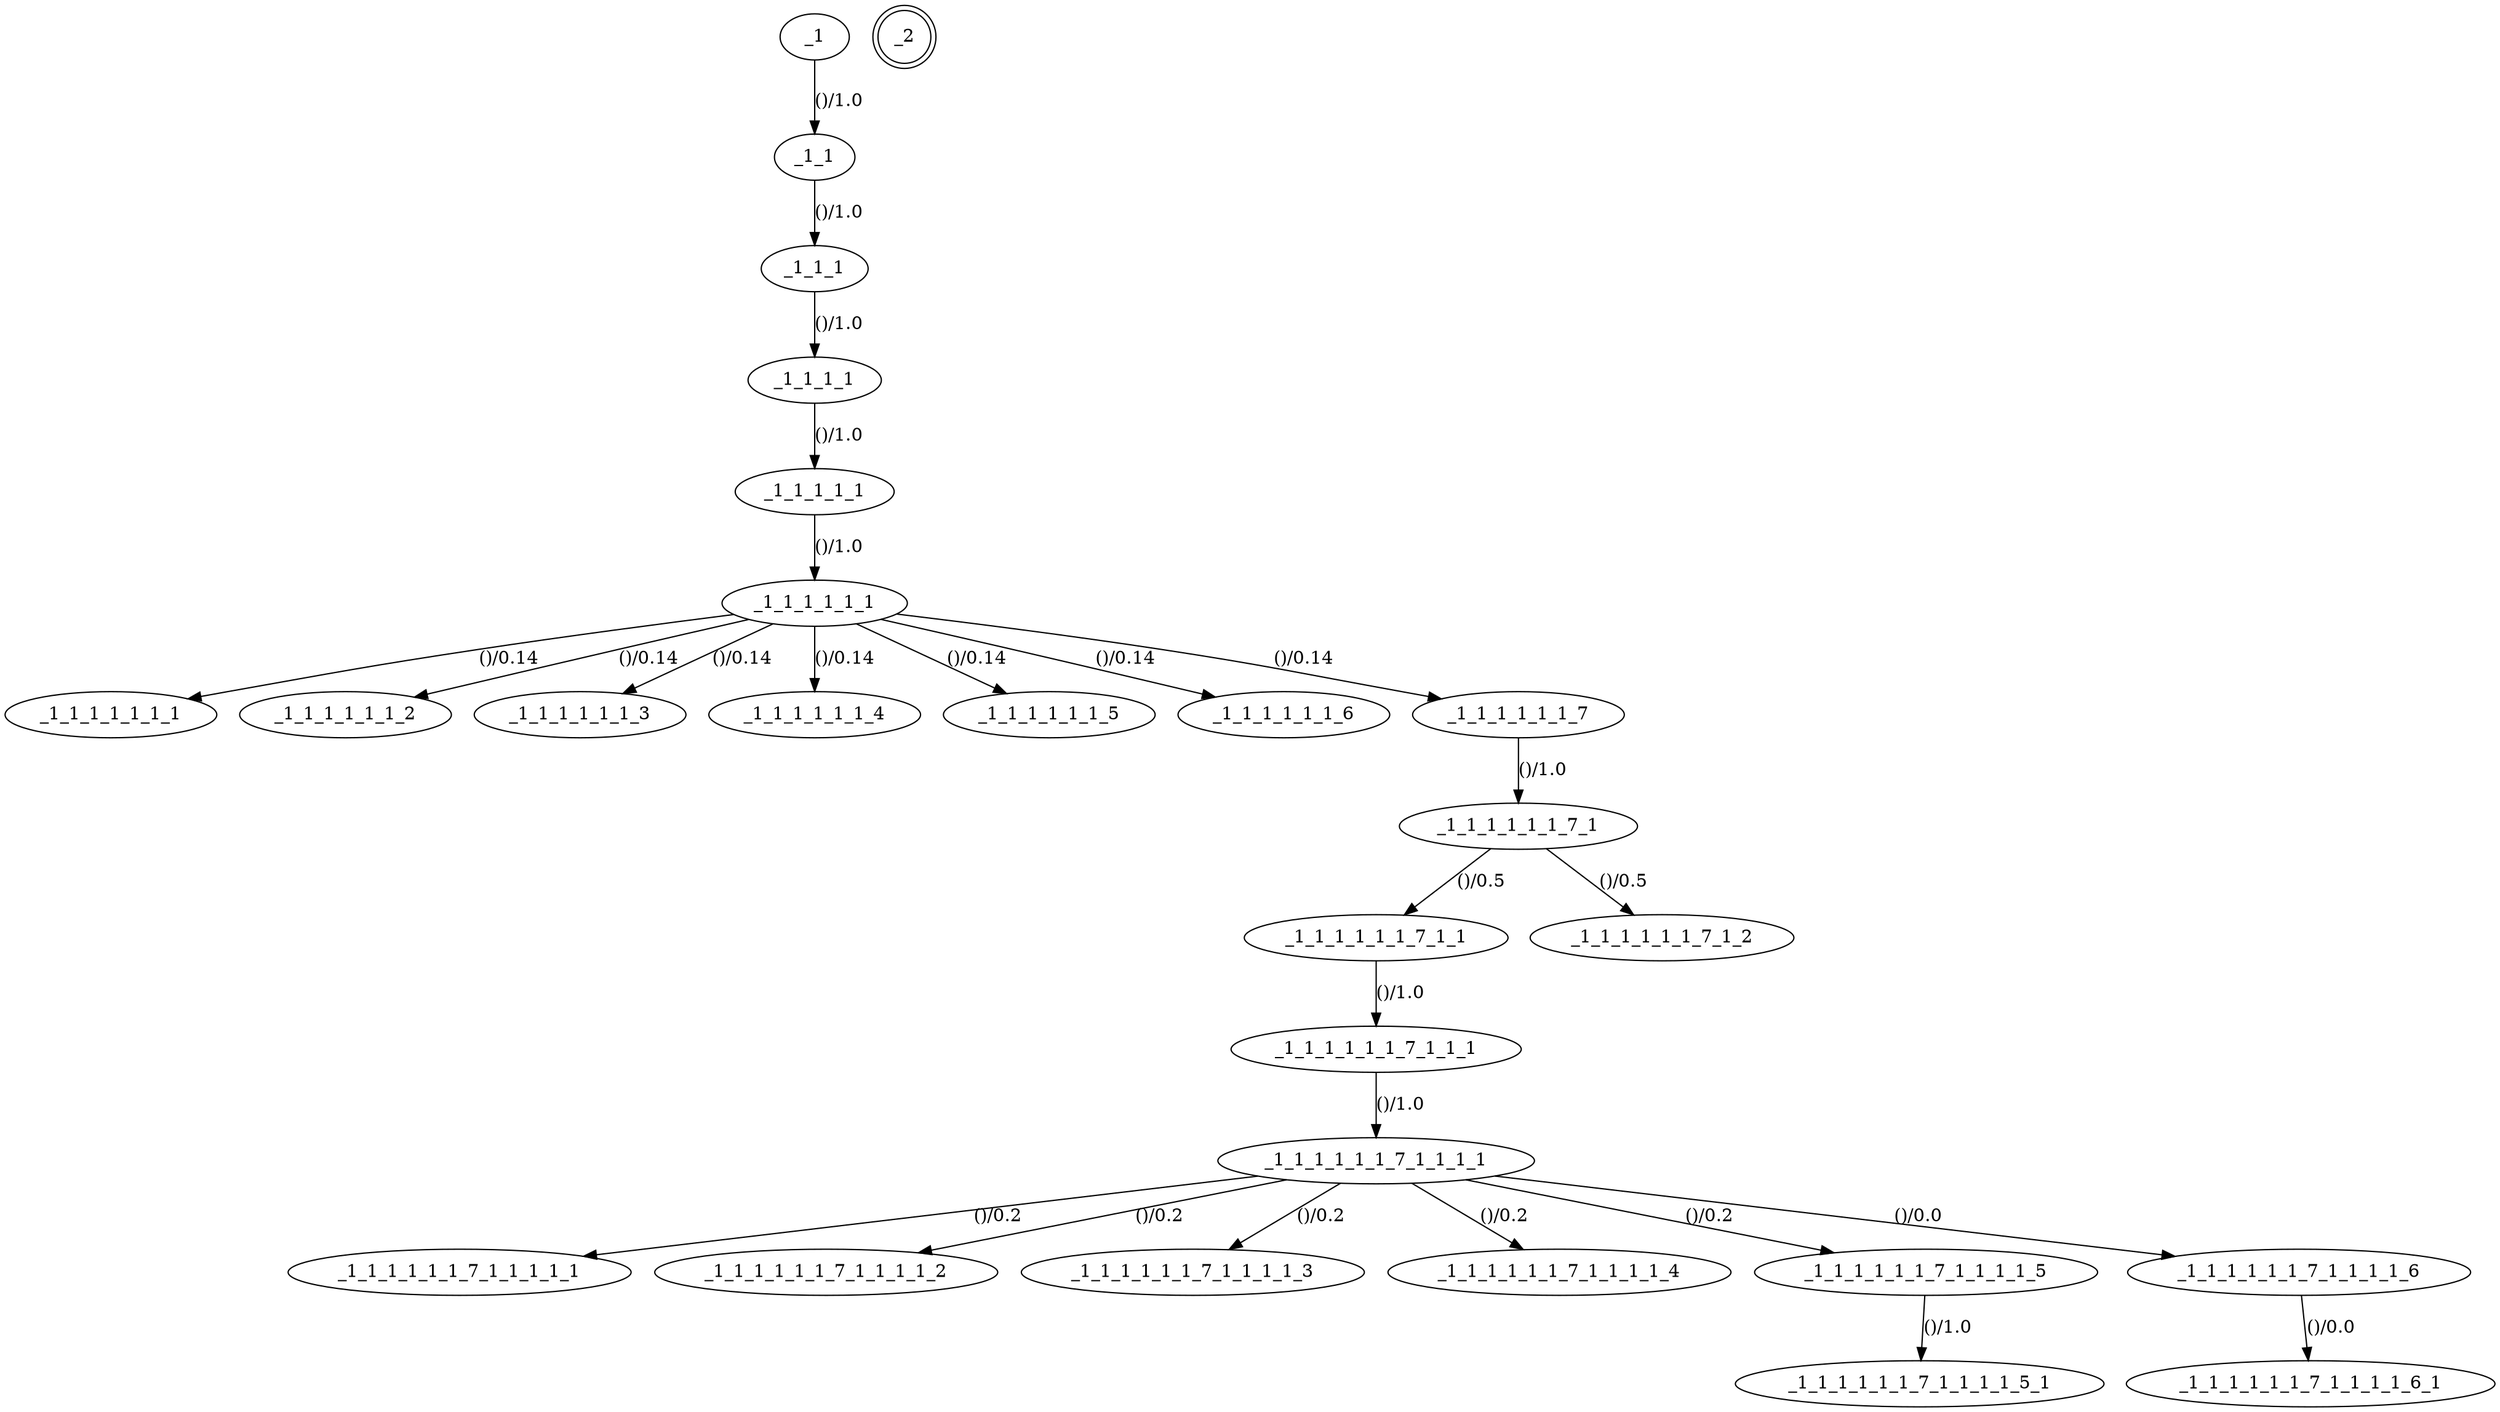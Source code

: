 digraph default_model {
//States
_1
_1_1_1
_1_1
_1_1_1_1
_1_1_1_1_1
_1_1_1_1_1_1
_1_1_1_1_1_1_1
_1_1_1_1_1_1_2
_1_1_1_1_1_1_3
_1_1_1_1_1_1_4
_1_1_1_1_1_1_5
_1_1_1_1_1_1_6
_1_1_1_1_1_1_7
_1_1_1_1_1_1_7_1
_1_1_1_1_1_1_7_1_1
_1_1_1_1_1_1_7_1_1_1
_1_1_1_1_1_1_7_1_1_1_1
_1_1_1_1_1_1_7_1_1_1_1_1
_1_1_1_1_1_1_7_1_1_1_1_2
_1_1_1_1_1_1_7_1_1_1_1_3
_1_1_1_1_1_1_7_1_1_1_1_4
_1_1_1_1_1_1_7_1_1_1_1_5
_1_1_1_1_1_1_7_1_1_1_1_5_1
_1_1_1_1_1_1_7_1_2
_1_1_1_1_1_1_7_1_1_1_1_6
_1_1_1_1_1_1_7_1_1_1_1_6_1
_2[shape = "doublecircle"]
//Transitions
_1 -> _1_1[ label = "()/1.0", probability = "1.0", set_guard = "(u'', u'')", check_guard = "(u'', u'')", edge_id = "fc549930-c01f-11e5-bdbc-a94980e8de8d"]
_1_1 -> _1_1_1[ label = "()/1.0", probability = "1.0", set_guard = "(u'', u'')", check_guard = "(u'', u'')", edge_id = "fe4879ee-c01f-11e5-8b18-a94980e8de8d"]
_1_1_1 -> _1_1_1_1[ label = "()/1.0", probability = "1.0", set_guard = "(u'', u'')", check_guard = "(u'', u'')", edge_id = "ac323121-c02d-11e5-8503-a94980e8de8d"]
_1_1_1_1 -> _1_1_1_1_1[ label = "()/1.0", probability = "1.0", set_guard = "(u'', u'')", check_guard = "(u'', u'')", edge_id = "2e873671-c02e-11e5-a260-a94980e8de8d"]
_1_1_1_1_1 -> _1_1_1_1_1_1[ label = "()/1.0", probability = "1.0", set_guard = "(u'', u'')", check_guard = "(u'', u'')", edge_id = "fa83d631-c032-11e5-aabc-a94980e8de8d"]
_1_1_1_1_1_1 -> _1_1_1_1_1_1_1[ label = "()/0.14", probability = "0.142857142857", set_guard = "(u'', u'')", check_guard = "(u'', u'')", edge_id = "8bbcdc9f-c038-11e5-88a6-a94980e8de8d"]
_1_1_1_1_1_1 -> _1_1_1_1_1_1_2[ label = "()/0.14", probability = "0.142857142857", set_guard = "(u'', u'')", check_guard = "(u'', u'')", edge_id = "e2cac7ef-c038-11e5-b7d3-a94980e8de8d"]
_1_1_1_1_1_1 -> _1_1_1_1_1_1_3[ label = "()/0.14", probability = "0.142857142857", set_guard = "(u'', u'')", check_guard = "(u'', u'')", edge_id = "0b82f9ae-c039-11e5-b3ff-a94980e8de8d"]
_1_1_1_1_1_1 -> _1_1_1_1_1_1_4[ label = "()/0.14", probability = "0.142857142857", set_guard = "(u'', u'')", check_guard = "(u'', u'')", edge_id = "3bceb6e2-c039-11e5-9122-a94980e8de8d"]
_1_1_1_1_1_1 -> _1_1_1_1_1_1_5[ label = "()/0.14", probability = "0.142857142857", set_guard = "(u'', u'')", check_guard = "(u'', u'')", edge_id = "fdcfa1a1-c039-11e5-8b14-a94980e8de8d"]
_1_1_1_1_1_1 -> _1_1_1_1_1_1_6[ label = "()/0.14", probability = "0.142857142857", set_guard = "(u'', u'')", check_guard = "(u'', u'')", edge_id = "ff775e30-c039-11e5-93ba-a94980e8de8d"]
_1_1_1_1_1_1 -> _1_1_1_1_1_1_7[ label = "()/0.14", probability = "0.142857142857", set_guard = "(u'', u'')", check_guard = "(u'', u'')", edge_id = "01636f5f-c03d-11e5-94c1-a94980e8de8d"]
_1_1_1_1_1_1_7 -> _1_1_1_1_1_1_7_1[ label = "()/1.0", probability = "1.0", set_guard = "(u'', u'')", check_guard = "(u'', u'')", edge_id = "63c5beb1-c03d-11e5-986f-a94980e8de8d"]
_1_1_1_1_1_1_7_1 -> _1_1_1_1_1_1_7_1_1[ label = "()/0.5", probability = "0.5", set_guard = "(u'', u'')", check_guard = "(u'', u'')", edge_id = "81ed66c1-c03f-11e5-b923-a94980e8de8d"]
_1_1_1_1_1_1_7_1_1 -> _1_1_1_1_1_1_7_1_1_1[ label = "()/1.0", probability = "1.0", set_guard = "(u'', u'')", check_guard = "(u'', u'')", edge_id = "80083690-c040-11e5-a873-a94980e8de8d"]
_1_1_1_1_1_1_7_1_1_1 -> _1_1_1_1_1_1_7_1_1_1_1[ label = "()/1.0", probability = "1.0", set_guard = "(u'', u'')", check_guard = "(u'', u'')", edge_id = "110f70e2-c041-11e5-8143-a94980e8de8d"]
_1_1_1_1_1_1_7_1_1_1_1 -> _1_1_1_1_1_1_7_1_1_1_1_1[ label = "()/0.2", probability = "0.2", set_guard = "(u'', u'')", check_guard = "(u'', u'')", edge_id = "cb99f522-c041-11e5-8451-a94980e8de8d"]
_1_1_1_1_1_1_7_1_1_1_1 -> _1_1_1_1_1_1_7_1_1_1_1_2[ label = "()/0.2", probability = "0.2", set_guard = "(u'', u'')", check_guard = "(u'', u'')", edge_id = "018954a1-c042-11e5-88d0-a94980e8de8d"]
_1_1_1_1_1_1_7_1_1_1_1 -> _1_1_1_1_1_1_7_1_1_1_1_3[ label = "()/0.2", probability = "0.2", set_guard = "(u'', u'')", check_guard = "(u'', u'')", edge_id = "2f99eede-c042-11e5-a975-a94980e8de8d"]
_1_1_1_1_1_1_7_1_1_1_1 -> _1_1_1_1_1_1_7_1_1_1_1_4[ label = "()/0.2", probability = "0.2", set_guard = "(u'', u'')", check_guard = "(u'', u'')", edge_id = "59dcb841-c042-11e5-a3d8-a94980e8de8d"]
_1_1_1_1_1_1_7_1_1_1_1 -> _1_1_1_1_1_1_7_1_1_1_1_5[ label = "()/0.2", probability = "0.2", set_guard = "(u'', u'')", check_guard = "(u'', u'')", edge_id = "9ddb07e2-c042-11e5-a824-a94980e8de8d"]
_1_1_1_1_1_1_7_1_1_1_1_5 -> _1_1_1_1_1_1_7_1_1_1_1_5_1[ label = "()/1.0", probability = "1.0", set_guard = "(u'', u'')", check_guard = "(u'', u'')", edge_id = "a6ca075e-c0c0-11e5-bbbb-a94980e8de8d"]
_1_1_1_1_1_1_7_1 -> _1_1_1_1_1_1_7_1_2[ label = "()/0.5", probability = "0.5", set_guard = "(u'', u'')", check_guard = "(u'', u'')", edge_id = "90f4aa10-c0c2-11e5-9162-a94980e8de8d"]
_1_1_1_1_1_1_7_1_1_1_1 -> _1_1_1_1_1_1_7_1_1_1_1_6[ label = "()/0.0", probability = "0.0", set_guard = "('', '')", check_guard = "('', '')", edge_id = "07bfa41e-c59f-11e5-ac9f-2c600cd4c6d7"]
_1_1_1_1_1_1_7_1_1_1_1_6 -> _1_1_1_1_1_1_7_1_1_1_1_6_1[ label = "()/0.0", probability = "0.0", set_guard = "('', '')", check_guard = "('', '')", edge_id = "b18e8770-c5a2-11e5-922c-2c600cd4c6d7"]
}